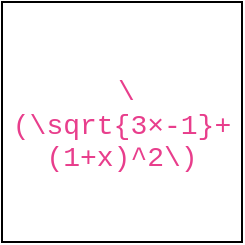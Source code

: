 <mxfile version="20.3.2" type="github">
  <diagram name="Page-1" id="c7558073-3199-34d8-9f00-42111426c3f3">
    <mxGraphModel dx="1422" dy="762" grid="1" gridSize="10" guides="1" tooltips="1" connect="1" arrows="1" fold="1" page="1" pageScale="1" pageWidth="826" pageHeight="1169" background="none" math="1" shadow="0">
      <root>
        <mxCell id="0" />
        <mxCell id="1" parent="0" />
        <mxCell id="zkffmiZ-FGB0GbmPAIfi-98" value="&lt;span style=&quot;color: rgb(119, 131, 143); font-family: Poppins, Helvetica, Arial, sans-serif; font-size: 16px; text-align: left; background-color: rgb(255, 255, 255);&quot;&gt;&amp;nbsp;&lt;/span&gt;&lt;code style=&quot;box-sizing: border-box; font-family: SFMono-Regular, Menlo, Monaco, Consolas, &amp;quot;Liberation Mono&amp;quot;, &amp;quot;Courier New&amp;quot;, monospace; font-size: 14px; color: rgb(232, 62, 140); word-break: break-word; text-align: left; background-color: rgb(255, 255, 255);&quot; class=&quot;language-plaintext highlighter-rouge&quot;&gt;\(\sqrt{3×-1}+(1+x)^2\)&lt;/code&gt;" style="whiteSpace=wrap;html=1;aspect=fixed;" vertex="1" parent="1">
          <mxGeometry x="360" y="120" width="120" height="120" as="geometry" />
        </mxCell>
      </root>
    </mxGraphModel>
  </diagram>
</mxfile>

